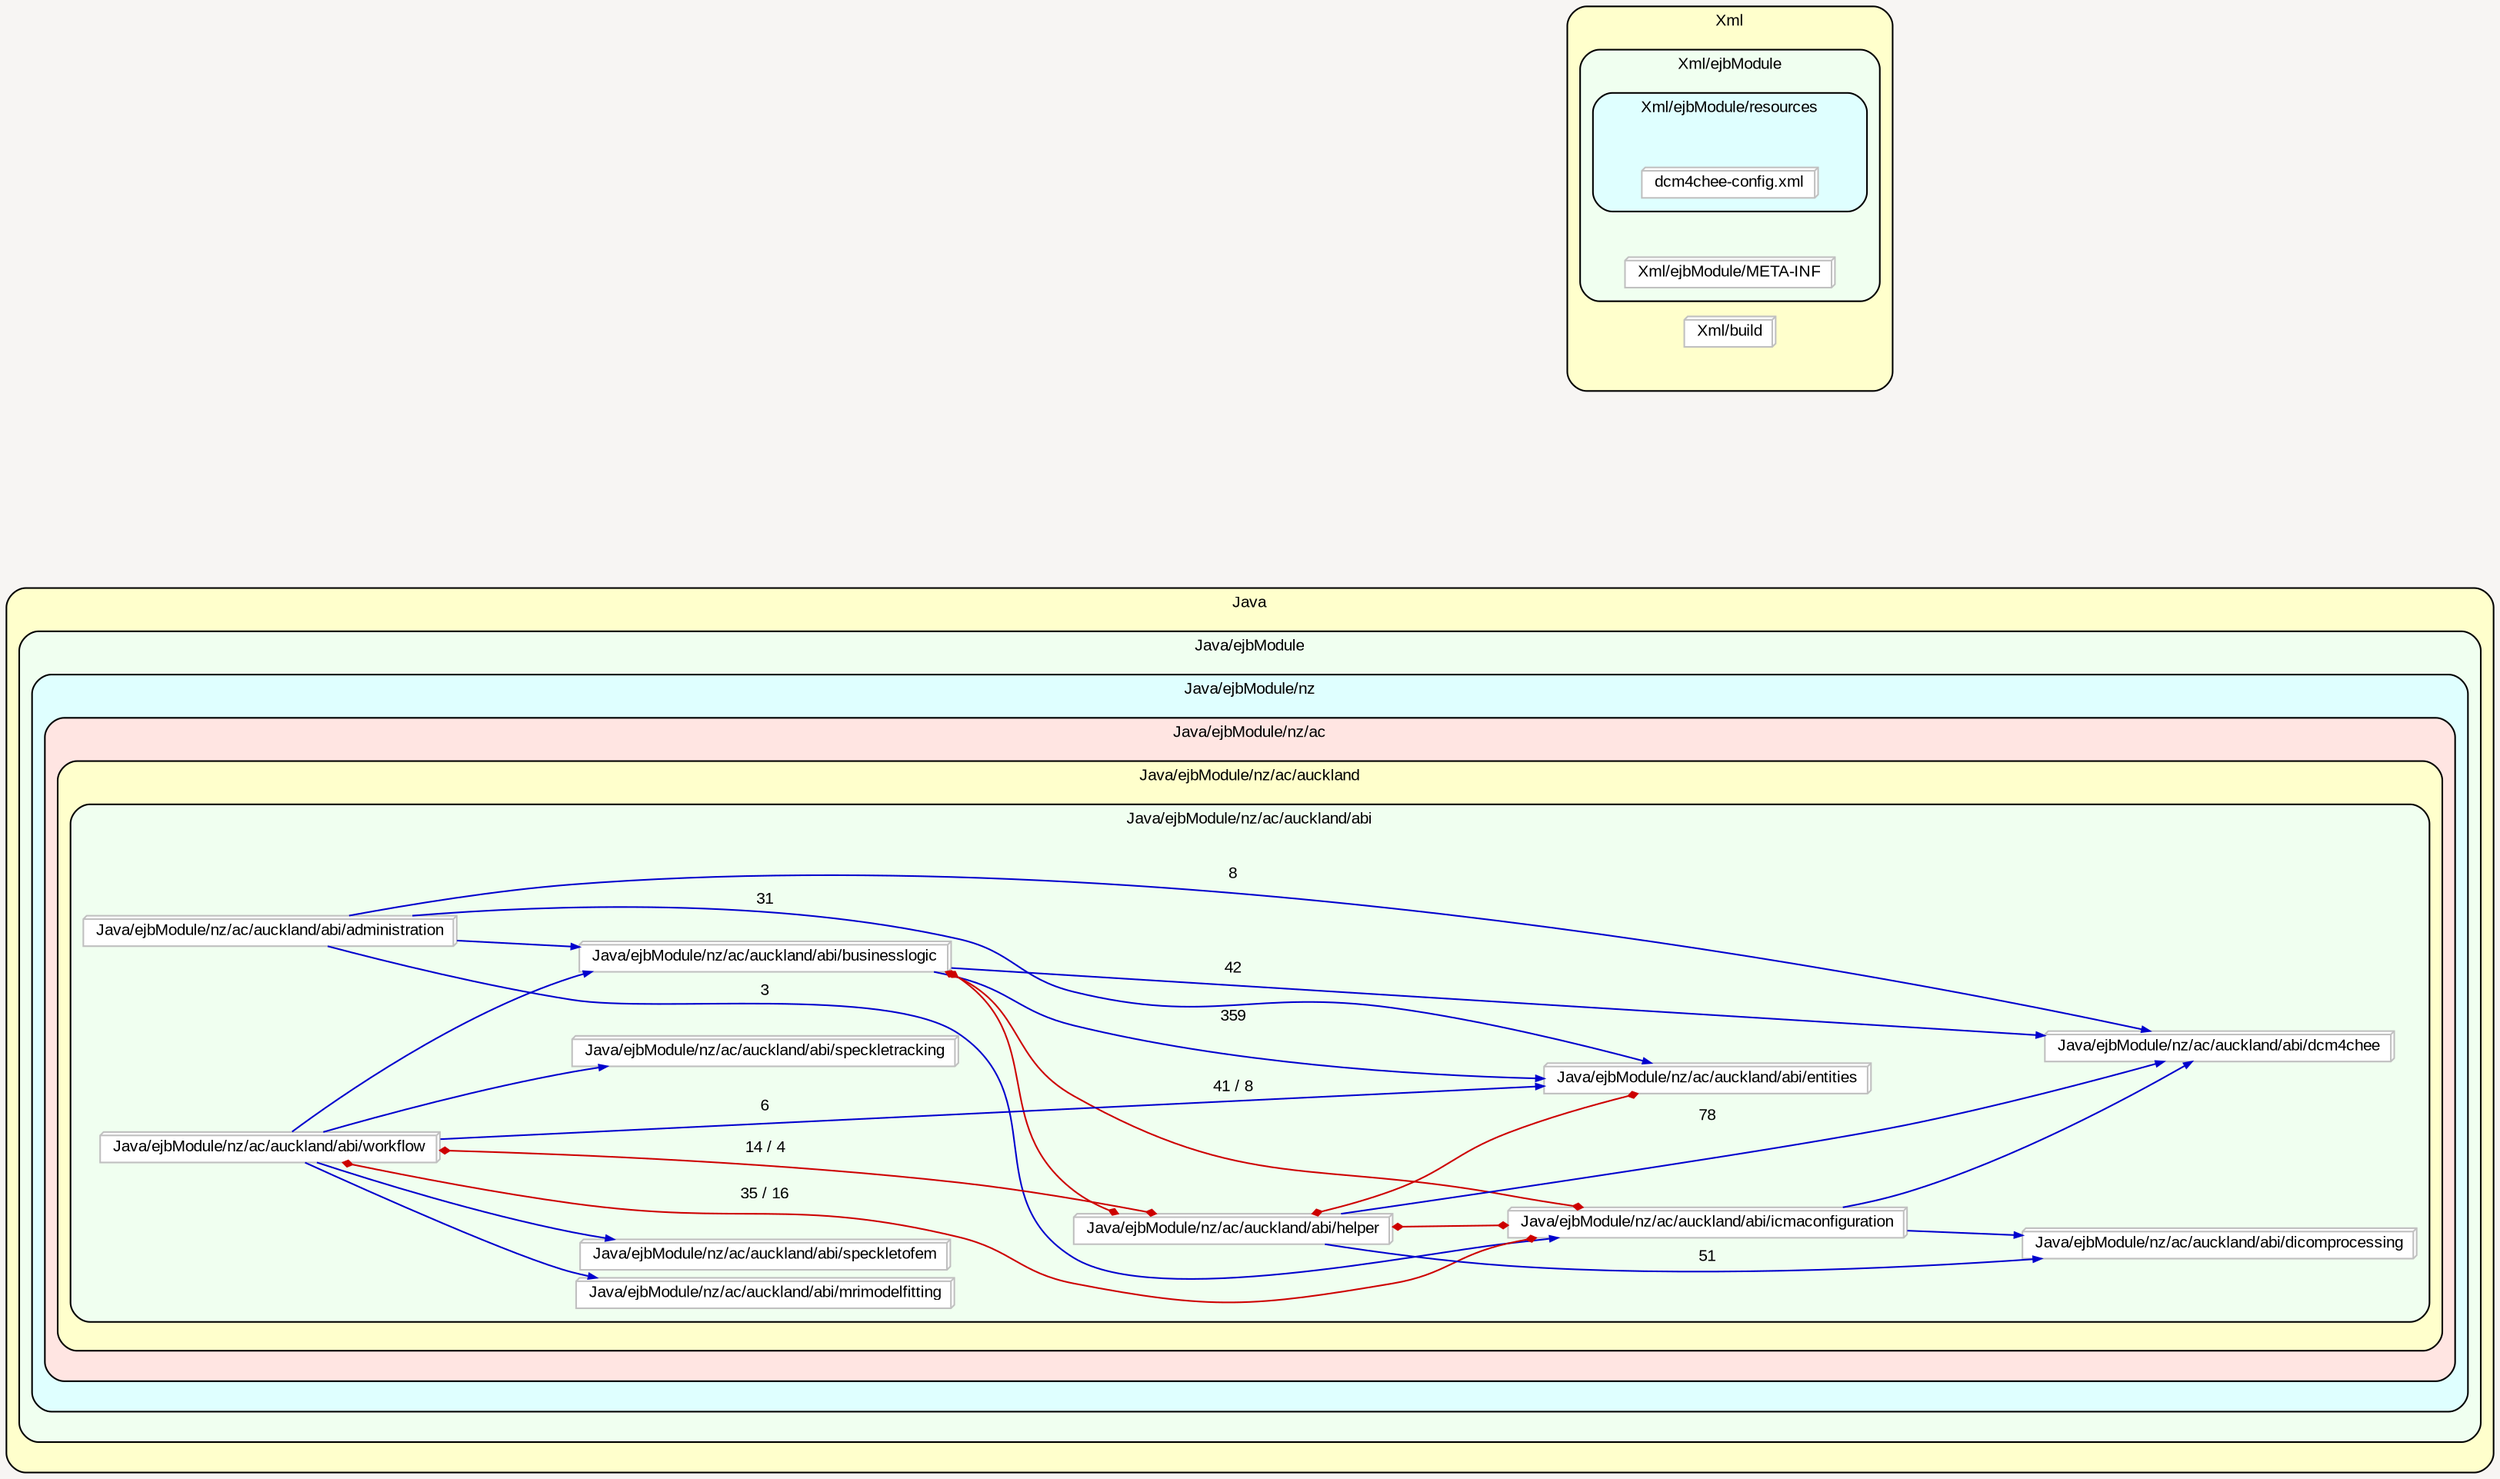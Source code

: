 digraph "" {
  graph [packmode="clust", ranksep="1.0", bgcolor="#F7F5F3", pack="true", fontname="Arial", fontsize="10", style="rounded,filled", compound="true", rankdir="LR", label="", fillcolor="#FFFFCC"];
  node [shape="rectangle", node_initialized="no", style="filled", fontname="Arial", fontsize="10", fixedsize="false", compound="true", color="grey", height="0.0", width="0.0", label="", fillcolor="white"];
  edge [arrowhead="normal", fontcolor="black", arrowsize="0.5", ltail="", dir="forward", fontname="Arial", fontsize="10", lhead="", color="black", compound="true", label="", arrowtail="none"];
  subgraph "cluster_1" {
    graph [label="Java", fillcolor="#FFFFCC"];
    subgraph "cluster_2" {
      graph [label="Java/ejbModule", fillcolor="#F0FFF0"];
      subgraph "cluster_3" {
        graph [label="Java/ejbModule/nz", fillcolor="#DFFFFF"];
        subgraph "cluster_4" {
          graph [label="Java/ejbModule/nz/ac", fillcolor="#FFE5E2"];
          subgraph "cluster_5" {
            graph [label="Java/ejbModule/nz/ac/auckland", fillcolor="#FFFFCC"];
            subgraph "cluster_11" {
              graph [label="Java/ejbModule/nz/ac/auckland/abi", fillcolor="#F0FFF0"];
              __N12 [shape="box3d", style="filled", label="Java/ejbModule/nz/ac/auckland/abi/administration"];
              __N13 [shape="box3d", style="filled", label="Java/ejbModule/nz/ac/auckland/abi/entities"];
              __N14 [shape="box3d", style="filled", label="Java/ejbModule/nz/ac/auckland/abi/dcm4chee"];
              __N15 [shape="box3d", style="filled", label="Java/ejbModule/nz/ac/auckland/abi/businesslogic"];
              __N16 [shape="box3d", style="filled", label="Java/ejbModule/nz/ac/auckland/abi/icmaconfiguration"];
              __N19 [shape="box3d", style="filled", label="Java/ejbModule/nz/ac/auckland/abi/workflow"];
              __N20 [shape="box3d", style="filled", label="Java/ejbModule/nz/ac/auckland/abi/speckletofem"];
              __N21 [shape="box3d", style="filled", label="Java/ejbModule/nz/ac/auckland/abi/speckletracking"];
              __N22 [shape="box3d", style="filled", label="Java/ejbModule/nz/ac/auckland/abi/mrimodelfitting"];
              __N23 [shape="box3d", style="filled", label="Java/ejbModule/nz/ac/auckland/abi/helper"];
              __N26 [shape="none", style="invis,none", fixedsize="true", height="0.01", width="2.91667", label=""];
              __N28 [shape="box3d", style="filled", label="Java/ejbModule/nz/ac/auckland/abi/dicomprocessing"];
              __N12 -> __N13 [dir="forward", color="blue3", label="31"];
              __N12 -> __N14 [dir="forward", color="blue3", label="8"];
              __N12 -> __N15 [dir="forward", color="blue3", label="18"];
              __N12 -> __N16 [dir="forward", color="blue3", label="3"];
              __N19 -> __N13 [dir="forward", color="blue3", label="6"];
              __N19 -> __N20 [dir="forward", color="blue3", label="12"];
              __N19 -> __N15 [dir="forward", color="blue3", label="8"];
              __N19 -> __N21 [dir="forward", color="blue3", label="9"];
              __N19 -> __N22 [dir="forward", color="blue3", label="7"];
              __N19 -> __N16 [arrowhead="diamond", dir="both", color="red3", label="35 / 16", arrowtail="diamond"];
              __N19 -> __N23 [arrowhead="diamond", dir="both", color="red3", label="14 / 4", arrowtail="diamond"];
              __N15 -> __N13 [dir="forward", color="blue3", label="359"];
              __N15 -> __N14 [dir="forward", color="blue3", label="42"];
              __N15 -> __N16 [arrowhead="diamond", dir="both", color="red3", label="41 / 8", arrowtail="diamond"];
              __N15 -> __N23 [arrowhead="diamond", dir="both", color="red3", label="27 / 4", arrowtail="diamond"];
              __N23 -> __N13 [arrowhead="diamond", dir="both", color="red3", label="56 / 4", arrowtail="diamond"];
              __N23 -> __N28 [dir="forward", color="blue3", label="51"];
              __N23 -> __N14 [dir="forward", color="blue3", label="78"];
              __N23 -> __N16 [arrowhead="diamond", dir="both", color="red3", label="43 / 11", arrowtail="diamond"];
              __N16 -> __N28 [dir="forward", color="blue3", label="9"];
              __N16 -> __N14 [dir="forward", color="blue3", label="9"];
            }
            __N6 [shape="none", style="invis,none", fixedsize="true", height="0.01", width="2.625", label=""];
          }
          __N25 [shape="none", style="invis,none", fixedsize="true", height="0.01", width="1.86111", label=""];
        }
        __N24 [shape="none", style="invis,none", fixedsize="true", height="0.01", width="1.61111", label=""];
      }
      __N29 [shape="none", style="invis,none", fixedsize="true", height="0.01", width="1.375", label=""];
    }
    __N7 [shape="none", style="invis,none", fixedsize="true", height="0.01", width="0.486111", label=""];
  }
  subgraph "cluster_8" {
    graph [label="Xml", fillcolor="#FFFFCC"];
    subgraph "cluster_9" {
      graph [label="Xml/ejbModule", fillcolor="#F0FFF0"];
      subgraph "cluster_17" {
        graph [label="Xml/ejbModule/resources", fillcolor="#DFFFFF"];
        __N18 [shape="none", style="invis,none", fixedsize="true", height="0.01", width="2.15278", label=""];
        __N32 [shape="box3d", style="filled", label="dcm4chee-config.xml"];
      }
      __N10 [shape="none", style="invis,none", fixedsize="true", height="0.01", width="1.30556", label=""];
      __N31 [shape="box3d", style="filled", label="Xml/ejbModule/META-INF"];
    }
    __N27 [shape="box3d", style="filled", label="Xml/build"];
    __N30 [shape="none", style="invis,none", fixedsize="true", height="0.01", width="0.416667", label=""];
  }
}
